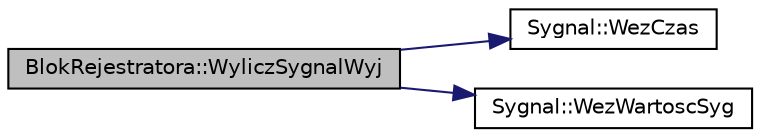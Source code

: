 digraph G
{
  edge [fontname="Helvetica",fontsize="10",labelfontname="Helvetica",labelfontsize="10"];
  node [fontname="Helvetica",fontsize="10",shape=record];
  rankdir="LR";
  Node1 [label="BlokRejestratora::WyliczSygnalWyj",height=0.2,width=0.4,color="black", fillcolor="grey75", style="filled" fontcolor="black"];
  Node1 -> Node2 [color="midnightblue",fontsize="10",style="solid",fontname="Helvetica"];
  Node2 [label="Sygnal::WezCzas",height=0.2,width=0.4,color="black", fillcolor="white", style="filled",URL="$class_sygnal.html#a0d650c658f3e0f482b2dd350460d2484",tooltip="Udostępnia czas."];
  Node1 -> Node3 [color="midnightblue",fontsize="10",style="solid",fontname="Helvetica"];
  Node3 [label="Sygnal::WezWartoscSyg",height=0.2,width=0.4,color="black", fillcolor="white", style="filled",URL="$class_sygnal.html#afd7c427955bbbe1451e04c7ac24516d2",tooltip="Udostępnia wartość"];
}
